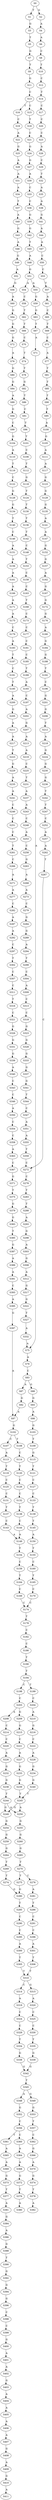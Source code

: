 strict digraph  {
	S0 -> S1 [ label = T ];
	S0 -> S2 [ label = G ];
	S1 -> S3 [ label = G ];
	S2 -> S4 [ label = A ];
	S3 -> S5 [ label = T ];
	S4 -> S6 [ label = A ];
	S5 -> S7 [ label = G ];
	S6 -> S8 [ label = C ];
	S7 -> S9 [ label = T ];
	S8 -> S10 [ label = T ];
	S9 -> S11 [ label = G ];
	S10 -> S12 [ label = C ];
	S11 -> S13 [ label = C ];
	S12 -> S14 [ label = T ];
	S13 -> S15 [ label = C ];
	S13 -> S16 [ label = T ];
	S14 -> S17 [ label = C ];
	S15 -> S18 [ label = T ];
	S16 -> S19 [ label = C ];
	S17 -> S20 [ label = C ];
	S18 -> S21 [ label = C ];
	S19 -> S22 [ label = A ];
	S20 -> S23 [ label = C ];
	S21 -> S24 [ label = G ];
	S22 -> S25 [ label = G ];
	S23 -> S26 [ label = A ];
	S24 -> S27 [ label = G ];
	S25 -> S28 [ label = A ];
	S26 -> S29 [ label = C ];
	S27 -> S30 [ label = A ];
	S28 -> S31 [ label = A ];
	S29 -> S32 [ label = T ];
	S30 -> S33 [ label = C ];
	S31 -> S34 [ label = A ];
	S32 -> S35 [ label = A ];
	S33 -> S36 [ label = C ];
	S34 -> S37 [ label = T ];
	S35 -> S38 [ label = A ];
	S36 -> S39 [ label = G ];
	S37 -> S40 [ label = A ];
	S38 -> S41 [ label = G ];
	S39 -> S42 [ label = G ];
	S40 -> S43 [ label = G ];
	S41 -> S44 [ label = A ];
	S42 -> S45 [ label = T ];
	S43 -> S46 [ label = A ];
	S44 -> S47 [ label = A ];
	S45 -> S48 [ label = A ];
	S46 -> S49 [ label = G ];
	S47 -> S50 [ label = C ];
	S48 -> S51 [ label = G ];
	S49 -> S52 [ label = A ];
	S50 -> S53 [ label = C ];
	S51 -> S54 [ label = A ];
	S51 -> S55 [ label = A ];
	S52 -> S56 [ label = G ];
	S53 -> S57 [ label = T ];
	S54 -> S58 [ label = C ];
	S55 -> S59 [ label = G ];
	S56 -> S60 [ label = A ];
	S57 -> S61 [ label = A ];
	S58 -> S62 [ label = T ];
	S59 -> S63 [ label = G ];
	S60 -> S64 [ label = G ];
	S61 -> S65 [ label = C ];
	S62 -> S66 [ label = T ];
	S63 -> S67 [ label = T ];
	S64 -> S68 [ label = G ];
	S65 -> S69 [ label = T ];
	S66 -> S70 [ label = C ];
	S67 -> S71 [ label = A ];
	S68 -> S72 [ label = G ];
	S69 -> S73 [ label = C ];
	S70 -> S74 [ label = T ];
	S71 -> S75 [ label = A ];
	S72 -> S76 [ label = A ];
	S73 -> S77 [ label = A ];
	S74 -> S78 [ label = T ];
	S75 -> S79 [ label = A ];
	S76 -> S80 [ label = G ];
	S77 -> S81 [ label = T ];
	S78 -> S82 [ label = G ];
	S79 -> S83 [ label = C ];
	S80 -> S84 [ label = G ];
	S81 -> S85 [ label = T ];
	S82 -> S86 [ label = T ];
	S83 -> S87 [ label = A ];
	S83 -> S88 [ label = G ];
	S84 -> S89 [ label = A ];
	S85 -> S90 [ label = T ];
	S86 -> S91 [ label = C ];
	S87 -> S92 [ label = G ];
	S88 -> S93 [ label = G ];
	S89 -> S94 [ label = G ];
	S90 -> S95 [ label = T ];
	S91 -> S96 [ label = T ];
	S92 -> S97 [ label = A ];
	S93 -> S98 [ label = A ];
	S94 -> S99 [ label = C ];
	S95 -> S100 [ label = A ];
	S96 -> S101 [ label = T ];
	S97 -> S102 [ label = G ];
	S98 -> S103 [ label = G ];
	S99 -> S104 [ label = G ];
	S100 -> S105 [ label = G ];
	S101 -> S106 [ label = C ];
	S102 -> S107 [ label = C ];
	S102 -> S108 [ label = T ];
	S103 -> S109 [ label = T ];
	S104 -> S110 [ label = A ];
	S105 -> S111 [ label = A ];
	S106 -> S112 [ label = T ];
	S107 -> S113 [ label = A ];
	S108 -> S114 [ label = C ];
	S109 -> S115 [ label = G ];
	S110 -> S116 [ label = T ];
	S111 -> S117 [ label = A ];
	S112 -> S118 [ label = G ];
	S113 -> S119 [ label = T ];
	S114 -> S120 [ label = T ];
	S115 -> S121 [ label = T ];
	S116 -> S122 [ label = C ];
	S117 -> S123 [ label = G ];
	S118 -> S124 [ label = T ];
	S119 -> S125 [ label = C ];
	S120 -> S126 [ label = C ];
	S121 -> S127 [ label = C ];
	S122 -> S128 [ label = G ];
	S123 -> S129 [ label = G ];
	S124 -> S130 [ label = T ];
	S125 -> S131 [ label = C ];
	S126 -> S132 [ label = C ];
	S127 -> S133 [ label = C ];
	S128 -> S134 [ label = G ];
	S129 -> S135 [ label = G ];
	S130 -> S136 [ label = T ];
	S131 -> S137 [ label = T ];
	S132 -> S138 [ label = T ];
	S133 -> S139 [ label = T ];
	S134 -> S140 [ label = T ];
	S135 -> S141 [ label = A ];
	S136 -> S142 [ label = T ];
	S137 -> S143 [ label = C ];
	S138 -> S144 [ label = C ];
	S139 -> S145 [ label = T ];
	S140 -> S146 [ label = C ];
	S141 -> S147 [ label = A ];
	S142 -> S148 [ label = C ];
	S143 -> S149 [ label = A ];
	S144 -> S149 [ label = A ];
	S145 -> S150 [ label = A ];
	S146 -> S151 [ label = A ];
	S147 -> S152 [ label = G ];
	S148 -> S153 [ label = T ];
	S149 -> S154 [ label = T ];
	S150 -> S155 [ label = T ];
	S151 -> S156 [ label = A ];
	S152 -> S157 [ label = G ];
	S153 -> S158 [ label = C ];
	S154 -> S159 [ label = C ];
	S155 -> S160 [ label = C ];
	S156 -> S161 [ label = A ];
	S157 -> S162 [ label = A ];
	S158 -> S163 [ label = C ];
	S159 -> S164 [ label = T ];
	S160 -> S165 [ label = T ];
	S161 -> S166 [ label = A ];
	S162 -> S167 [ label = G ];
	S163 -> S168 [ label = T ];
	S164 -> S169 [ label = C ];
	S165 -> S170 [ label = C ];
	S166 -> S171 [ label = A ];
	S167 -> S172 [ label = G ];
	S168 -> S173 [ label = C ];
	S169 -> S174 [ label = C ];
	S170 -> S174 [ label = C ];
	S171 -> S175 [ label = A ];
	S172 -> S176 [ label = G ];
	S173 -> S177 [ label = C ];
	S174 -> S178 [ label = T ];
	S175 -> S179 [ label = C ];
	S176 -> S180 [ label = A ];
	S177 -> S181 [ label = C ];
	S178 -> S182 [ label = C ];
	S179 -> S183 [ label = A ];
	S180 -> S184 [ label = G ];
	S181 -> S185 [ label = C ];
	S182 -> S186 [ label = C ];
	S183 -> S187 [ label = T ];
	S184 -> S188 [ label = G ];
	S185 -> S189 [ label = T ];
	S186 -> S190 [ label = T ];
	S187 -> S191 [ label = C ];
	S188 -> S192 [ label = T ];
	S189 -> S193 [ label = A ];
	S190 -> S194 [ label = T ];
	S191 -> S195 [ label = T ];
	S192 -> S196 [ label = C ];
	S193 -> S197 [ label = C ];
	S194 -> S198 [ label = C ];
	S194 -> S199 [ label = T ];
	S195 -> S200 [ label = A ];
	S196 -> S201 [ label = G ];
	S197 -> S202 [ label = A ];
	S198 -> S203 [ label = C ];
	S199 -> S204 [ label = C ];
	S200 -> S205 [ label = G ];
	S201 -> S206 [ label = G ];
	S202 -> S207 [ label = G ];
	S203 -> S208 [ label = A ];
	S203 -> S209 [ label = G ];
	S204 -> S210 [ label = A ];
	S205 -> S211 [ label = A ];
	S206 -> S212 [ label = T ];
	S207 -> S213 [ label = A ];
	S208 -> S214 [ label = C ];
	S209 -> S215 [ label = G ];
	S210 -> S216 [ label = G ];
	S211 -> S217 [ label = A ];
	S212 -> S218 [ label = A ];
	S213 -> S219 [ label = A ];
	S214 -> S220 [ label = C ];
	S215 -> S221 [ label = C ];
	S216 -> S222 [ label = C ];
	S217 -> S223 [ label = T ];
	S218 -> S224 [ label = G ];
	S219 -> S225 [ label = C ];
	S220 -> S226 [ label = A ];
	S221 -> S227 [ label = A ];
	S222 -> S228 [ label = A ];
	S223 -> S229 [ label = G ];
	S224 -> S230 [ label = G ];
	S225 -> S231 [ label = T ];
	S226 -> S232 [ label = G ];
	S227 -> S233 [ label = G ];
	S228 -> S234 [ label = G ];
	S229 -> S235 [ label = A ];
	S230 -> S236 [ label = G ];
	S231 -> S237 [ label = A ];
	S232 -> S238 [ label = G ];
	S233 -> S239 [ label = G ];
	S234 -> S240 [ label = G ];
	S235 -> S241 [ label = A ];
	S236 -> S242 [ label = T ];
	S237 -> S243 [ label = A ];
	S238 -> S244 [ label = T ];
	S239 -> S245 [ label = T ];
	S240 -> S245 [ label = T ];
	S241 -> S246 [ label = C ];
	S242 -> S247 [ label = T ];
	S243 -> S248 [ label = C ];
	S244 -> S249 [ label = G ];
	S244 -> S250 [ label = A ];
	S245 -> S250 [ label = A ];
	S245 -> S249 [ label = G ];
	S246 -> S251 [ label = C ];
	S247 -> S252 [ label = C ];
	S248 -> S253 [ label = A ];
	S249 -> S254 [ label = G ];
	S250 -> S255 [ label = G ];
	S251 -> S256 [ label = C ];
	S252 -> S257 [ label = A ];
	S253 -> S258 [ label = C ];
	S254 -> S259 [ label = G ];
	S255 -> S260 [ label = G ];
	S256 -> S261 [ label = T ];
	S257 -> S262 [ label = A ];
	S258 -> S263 [ label = G ];
	S259 -> S264 [ label = G ];
	S260 -> S265 [ label = G ];
	S261 -> S266 [ label = C ];
	S262 -> S267 [ label = T ];
	S263 -> S268 [ label = A ];
	S264 -> S269 [ label = T ];
	S265 -> S270 [ label = T ];
	S266 -> S271 [ label = A ];
	S267 -> S272 [ label = C ];
	S268 -> S273 [ label = A ];
	S269 -> S274 [ label = T ];
	S270 -> S275 [ label = T ];
	S270 -> S276 [ label = C ];
	S271 -> S277 [ label = A ];
	S272 -> S278 [ label = C ];
	S273 -> S279 [ label = C ];
	S274 -> S280 [ label = G ];
	S275 -> S280 [ label = G ];
	S276 -> S281 [ label = A ];
	S277 -> S282 [ label = C ];
	S278 -> S283 [ label = T ];
	S279 -> S284 [ label = G ];
	S280 -> S285 [ label = T ];
	S281 -> S286 [ label = T ];
	S282 -> S287 [ label = A ];
	S283 -> S288 [ label = T ];
	S284 -> S289 [ label = G ];
	S285 -> S290 [ label = C ];
	S286 -> S291 [ label = C ];
	S287 -> S292 [ label = A ];
	S288 -> S293 [ label = A ];
	S289 -> S294 [ label = A ];
	S290 -> S295 [ label = C ];
	S291 -> S296 [ label = C ];
	S292 -> S297 [ label = C ];
	S293 -> S298 [ label = G ];
	S294 -> S299 [ label = T ];
	S295 -> S300 [ label = A ];
	S296 -> S301 [ label = A ];
	S297 -> S302 [ label = T ];
	S298 -> S303 [ label = A ];
	S299 -> S304 [ label = C ];
	S300 -> S305 [ label = T ];
	S301 -> S306 [ label = T ];
	S302 -> S307 [ label = C ];
	S303 -> S308 [ label = G ];
	S304 -> S309 [ label = A ];
	S305 -> S310 [ label = T ];
	S306 -> S310 [ label = T ];
	S307 -> S311 [ label = C ];
	S308 -> S312 [ label = A ];
	S309 -> S313 [ label = C ];
	S310 -> S314 [ label = C ];
	S310 -> S315 [ label = G ];
	S311 -> S316 [ label = T ];
	S312 -> S317 [ label = G ];
	S313 -> S318 [ label = C ];
	S314 -> S319 [ label = A ];
	S315 -> S320 [ label = A ];
	S316 -> S321 [ label = C ];
	S317 -> S322 [ label = G ];
	S318 -> S323 [ label = G ];
	S319 -> S324 [ label = C ];
	S320 -> S325 [ label = C ];
	S321 -> S326 [ label = G ];
	S322 -> S327 [ label = T ];
	S323 -> S328 [ label = G ];
	S324 -> S329 [ label = C ];
	S325 -> S330 [ label = C ];
	S326 -> S331 [ label = G ];
	S327 -> S332 [ label = A ];
	S328 -> S333 [ label = G ];
	S329 -> S334 [ label = T ];
	S330 -> S335 [ label = T ];
	S331 -> S336 [ label = G ];
	S332 -> S75 [ label = A ];
	S333 -> S337 [ label = G ];
	S334 -> S338 [ label = G ];
	S335 -> S339 [ label = G ];
	S336 -> S340 [ label = A ];
	S337 -> S341 [ label = G ];
	S338 -> S342 [ label = G ];
	S339 -> S342 [ label = G ];
	S340 -> S343 [ label = C ];
	S341 -> S344 [ label = T ];
	S342 -> S345 [ label = T ];
	S343 -> S346 [ label = C ];
	S344 -> S347 [ label = C ];
	S345 -> S348 [ label = A ];
	S345 -> S349 [ label = G ];
	S346 -> S350 [ label = A ];
	S347 -> S351 [ label = A ];
	S348 -> S352 [ label = G ];
	S349 -> S353 [ label = G ];
	S350 -> S354 [ label = C ];
	S351 -> S355 [ label = A ];
	S352 -> S356 [ label = C ];
	S353 -> S357 [ label = T ];
	S354 -> S358 [ label = C ];
	S355 -> S359 [ label = T ];
	S356 -> S360 [ label = C ];
	S356 -> S361 [ label = T ];
	S357 -> S362 [ label = C ];
	S358 -> S363 [ label = A ];
	S359 -> S272 [ label = C ];
	S360 -> S364 [ label = A ];
	S361 -> S365 [ label = A ];
	S362 -> S366 [ label = G ];
	S363 -> S367 [ label = C ];
	S364 -> S368 [ label = A ];
	S365 -> S369 [ label = A ];
	S366 -> S370 [ label = A ];
	S367 -> S371 [ label = G ];
	S368 -> S372 [ label = G ];
	S369 -> S373 [ label = G ];
	S370 -> S374 [ label = G ];
	S371 -> S375 [ label = T ];
	S372 -> S376 [ label = T ];
	S373 -> S377 [ label = T ];
	S374 -> S378 [ label = T ];
	S375 -> S379 [ label = G ];
	S376 -> S380 [ label = A ];
	S377 -> S381 [ label = A ];
	S378 -> S382 [ label = A ];
	S379 -> S383 [ label = G ];
	S381 -> S384 [ label = G ];
	S383 -> S385 [ label = T ];
	S384 -> S386 [ label = A ];
	S385 -> S387 [ label = G ];
	S386 -> S388 [ label = G ];
	S387 -> S389 [ label = A ];
	S388 -> S390 [ label = T ];
	S389 -> S391 [ label = A ];
	S390 -> S392 [ label = G ];
	S391 -> S393 [ label = C ];
	S392 -> S394 [ label = G ];
	S393 -> S395 [ label = A ];
	S394 -> S396 [ label = G ];
	S395 -> S397 [ label = G ];
	S396 -> S398 [ label = C ];
	S397 -> S97 [ label = A ];
	S398 -> S399 [ label = C ];
	S399 -> S400 [ label = G ];
	S400 -> S401 [ label = A ];
	S401 -> S402 [ label = A ];
	S402 -> S403 [ label = G ];
	S403 -> S404 [ label = A ];
	S404 -> S405 [ label = A ];
	S405 -> S406 [ label = A ];
	S406 -> S407 [ label = A ];
	S407 -> S408 [ label = G ];
	S408 -> S409 [ label = A ];
	S409 -> S410 [ label = G ];
	S410 -> S411 [ label = A ];
}
